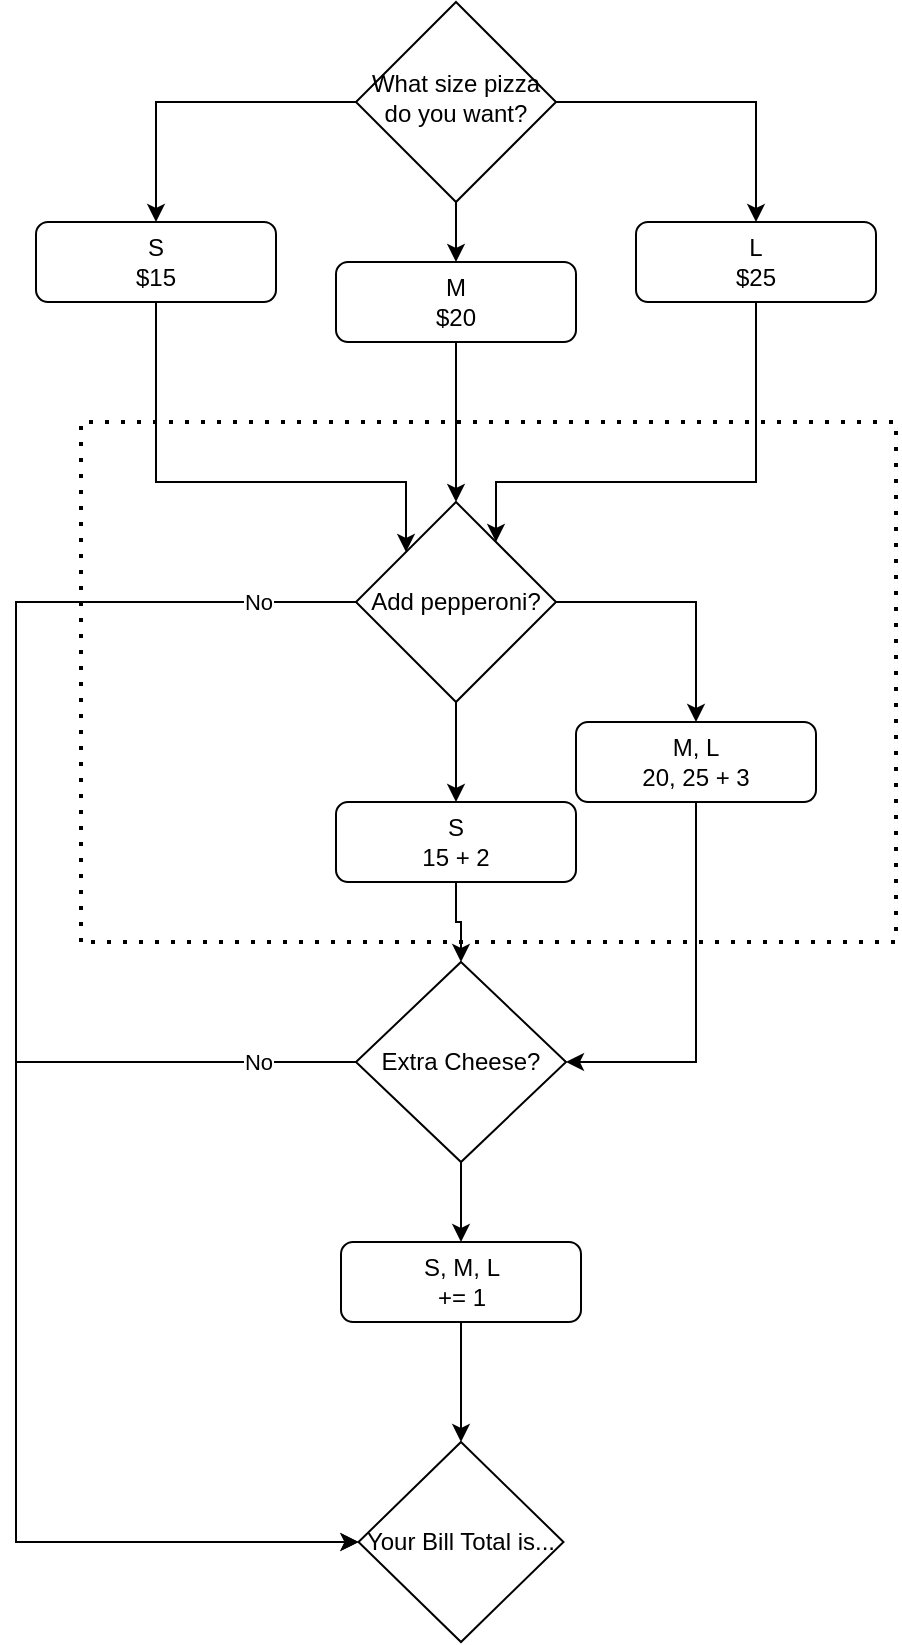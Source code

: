 <mxfile version="21.0.10" type="github">
  <diagram id="C5RBs43oDa-KdzZeNtuy" name="Page-1">
    <mxGraphModel dx="434" dy="525" grid="1" gridSize="10" guides="1" tooltips="1" connect="1" arrows="1" fold="1" page="1" pageScale="1" pageWidth="827" pageHeight="1169" math="0" shadow="0">
      <root>
        <mxCell id="WIyWlLk6GJQsqaUBKTNV-0" />
        <mxCell id="WIyWlLk6GJQsqaUBKTNV-1" parent="WIyWlLk6GJQsqaUBKTNV-0" />
        <mxCell id="lx0TVagH5dJnDd17DAbc-10" style="edgeStyle=orthogonalEdgeStyle;rounded=0;orthogonalLoop=1;jettySize=auto;html=1;entryX=0.5;entryY=0;entryDx=0;entryDy=0;" edge="1" parent="WIyWlLk6GJQsqaUBKTNV-1" source="WIyWlLk6GJQsqaUBKTNV-3" target="lx0TVagH5dJnDd17DAbc-6">
          <mxGeometry relative="1" as="geometry" />
        </mxCell>
        <mxCell id="WIyWlLk6GJQsqaUBKTNV-3" value="M&lt;br&gt;$20" style="rounded=1;whiteSpace=wrap;html=1;fontSize=12;glass=0;strokeWidth=1;shadow=0;" parent="WIyWlLk6GJQsqaUBKTNV-1" vertex="1">
          <mxGeometry x="320" y="150" width="120" height="40" as="geometry" />
        </mxCell>
        <mxCell id="lx0TVagH5dJnDd17DAbc-2" style="edgeStyle=orthogonalEdgeStyle;rounded=0;orthogonalLoop=1;jettySize=auto;html=1;exitX=0;exitY=0.5;exitDx=0;exitDy=0;entryX=0.5;entryY=0;entryDx=0;entryDy=0;" edge="1" parent="WIyWlLk6GJQsqaUBKTNV-1" source="WIyWlLk6GJQsqaUBKTNV-6" target="lx0TVagH5dJnDd17DAbc-0">
          <mxGeometry relative="1" as="geometry" />
        </mxCell>
        <mxCell id="lx0TVagH5dJnDd17DAbc-4" style="edgeStyle=orthogonalEdgeStyle;rounded=0;orthogonalLoop=1;jettySize=auto;html=1;exitX=1;exitY=0.5;exitDx=0;exitDy=0;entryX=0.5;entryY=0;entryDx=0;entryDy=0;" edge="1" parent="WIyWlLk6GJQsqaUBKTNV-1" source="WIyWlLk6GJQsqaUBKTNV-6" target="WIyWlLk6GJQsqaUBKTNV-7">
          <mxGeometry relative="1" as="geometry" />
        </mxCell>
        <mxCell id="lx0TVagH5dJnDd17DAbc-5" style="edgeStyle=orthogonalEdgeStyle;rounded=0;orthogonalLoop=1;jettySize=auto;html=1;entryX=0.5;entryY=0;entryDx=0;entryDy=0;" edge="1" parent="WIyWlLk6GJQsqaUBKTNV-1" source="WIyWlLk6GJQsqaUBKTNV-6" target="WIyWlLk6GJQsqaUBKTNV-3">
          <mxGeometry relative="1" as="geometry" />
        </mxCell>
        <mxCell id="WIyWlLk6GJQsqaUBKTNV-6" value="What size pizza do you want?" style="rhombus;whiteSpace=wrap;html=1;shadow=0;fontFamily=Helvetica;fontSize=12;align=center;strokeWidth=1;spacing=6;spacingTop=-4;" parent="WIyWlLk6GJQsqaUBKTNV-1" vertex="1">
          <mxGeometry x="330" y="20" width="100" height="100" as="geometry" />
        </mxCell>
        <mxCell id="lx0TVagH5dJnDd17DAbc-8" style="edgeStyle=orthogonalEdgeStyle;rounded=0;orthogonalLoop=1;jettySize=auto;html=1;" edge="1" parent="WIyWlLk6GJQsqaUBKTNV-1" source="WIyWlLk6GJQsqaUBKTNV-7" target="lx0TVagH5dJnDd17DAbc-6">
          <mxGeometry relative="1" as="geometry">
            <Array as="points">
              <mxPoint x="530" y="260" />
              <mxPoint x="400" y="260" />
            </Array>
          </mxGeometry>
        </mxCell>
        <mxCell id="WIyWlLk6GJQsqaUBKTNV-7" value="L&lt;br&gt;$25" style="rounded=1;whiteSpace=wrap;html=1;fontSize=12;glass=0;strokeWidth=1;shadow=0;" parent="WIyWlLk6GJQsqaUBKTNV-1" vertex="1">
          <mxGeometry x="470" y="130" width="120" height="40" as="geometry" />
        </mxCell>
        <mxCell id="lx0TVagH5dJnDd17DAbc-9" style="edgeStyle=orthogonalEdgeStyle;rounded=0;orthogonalLoop=1;jettySize=auto;html=1;entryX=0;entryY=0;entryDx=0;entryDy=0;" edge="1" parent="WIyWlLk6GJQsqaUBKTNV-1" source="lx0TVagH5dJnDd17DAbc-0" target="lx0TVagH5dJnDd17DAbc-6">
          <mxGeometry relative="1" as="geometry">
            <Array as="points">
              <mxPoint x="230" y="260" />
              <mxPoint x="355" y="260" />
            </Array>
          </mxGeometry>
        </mxCell>
        <mxCell id="lx0TVagH5dJnDd17DAbc-0" value="S&lt;br&gt;$15" style="rounded=1;whiteSpace=wrap;html=1;" vertex="1" parent="WIyWlLk6GJQsqaUBKTNV-1">
          <mxGeometry x="170" y="130" width="120" height="40" as="geometry" />
        </mxCell>
        <mxCell id="lx0TVagH5dJnDd17DAbc-16" style="edgeStyle=orthogonalEdgeStyle;rounded=0;orthogonalLoop=1;jettySize=auto;html=1;exitX=1;exitY=0.5;exitDx=0;exitDy=0;entryX=0.5;entryY=0;entryDx=0;entryDy=0;" edge="1" parent="WIyWlLk6GJQsqaUBKTNV-1" source="lx0TVagH5dJnDd17DAbc-6" target="lx0TVagH5dJnDd17DAbc-12">
          <mxGeometry relative="1" as="geometry" />
        </mxCell>
        <mxCell id="lx0TVagH5dJnDd17DAbc-25" style="edgeStyle=orthogonalEdgeStyle;rounded=0;orthogonalLoop=1;jettySize=auto;html=1;entryX=0.5;entryY=0;entryDx=0;entryDy=0;" edge="1" parent="WIyWlLk6GJQsqaUBKTNV-1" source="lx0TVagH5dJnDd17DAbc-6" target="lx0TVagH5dJnDd17DAbc-11">
          <mxGeometry relative="1" as="geometry" />
        </mxCell>
        <mxCell id="lx0TVagH5dJnDd17DAbc-31" value="No" style="edgeStyle=orthogonalEdgeStyle;rounded=0;orthogonalLoop=1;jettySize=auto;html=1;exitX=0;exitY=0.5;exitDx=0;exitDy=0;entryX=0;entryY=0.5;entryDx=0;entryDy=0;" edge="1" parent="WIyWlLk6GJQsqaUBKTNV-1" source="lx0TVagH5dJnDd17DAbc-6" target="lx0TVagH5dJnDd17DAbc-29">
          <mxGeometry x="-0.878" relative="1" as="geometry">
            <mxPoint x="330" y="830" as="targetPoint" />
            <Array as="points">
              <mxPoint x="160" y="320" />
              <mxPoint x="160" y="790" />
            </Array>
            <mxPoint as="offset" />
          </mxGeometry>
        </mxCell>
        <mxCell id="lx0TVagH5dJnDd17DAbc-6" value="Add pepperoni?" style="rhombus;whiteSpace=wrap;html=1;" vertex="1" parent="WIyWlLk6GJQsqaUBKTNV-1">
          <mxGeometry x="330" y="270" width="100" height="100" as="geometry" />
        </mxCell>
        <mxCell id="lx0TVagH5dJnDd17DAbc-34" style="edgeStyle=orthogonalEdgeStyle;rounded=0;orthogonalLoop=1;jettySize=auto;html=1;entryX=0.5;entryY=0;entryDx=0;entryDy=0;" edge="1" parent="WIyWlLk6GJQsqaUBKTNV-1" source="lx0TVagH5dJnDd17DAbc-11" target="lx0TVagH5dJnDd17DAbc-19">
          <mxGeometry relative="1" as="geometry" />
        </mxCell>
        <mxCell id="lx0TVagH5dJnDd17DAbc-11" value="S&lt;br&gt;15 + 2" style="rounded=1;whiteSpace=wrap;html=1;" vertex="1" parent="WIyWlLk6GJQsqaUBKTNV-1">
          <mxGeometry x="320" y="420" width="120" height="40" as="geometry" />
        </mxCell>
        <mxCell id="lx0TVagH5dJnDd17DAbc-35" style="edgeStyle=orthogonalEdgeStyle;rounded=0;orthogonalLoop=1;jettySize=auto;html=1;entryX=1;entryY=0.5;entryDx=0;entryDy=0;" edge="1" parent="WIyWlLk6GJQsqaUBKTNV-1" source="lx0TVagH5dJnDd17DAbc-12" target="lx0TVagH5dJnDd17DAbc-19">
          <mxGeometry relative="1" as="geometry">
            <Array as="points">
              <mxPoint x="500" y="550" />
            </Array>
          </mxGeometry>
        </mxCell>
        <mxCell id="lx0TVagH5dJnDd17DAbc-12" value="M, L&lt;br&gt;20, 25 + 3" style="rounded=1;whiteSpace=wrap;html=1;" vertex="1" parent="WIyWlLk6GJQsqaUBKTNV-1">
          <mxGeometry x="440" y="380" width="120" height="40" as="geometry" />
        </mxCell>
        <mxCell id="lx0TVagH5dJnDd17DAbc-18" value="" style="endArrow=none;dashed=1;html=1;dashPattern=1 3;strokeWidth=2;rounded=0;" edge="1" parent="WIyWlLk6GJQsqaUBKTNV-1">
          <mxGeometry width="50" height="50" relative="1" as="geometry">
            <mxPoint x="192.5" y="490" as="sourcePoint" />
            <mxPoint x="192.5" y="490" as="targetPoint" />
            <Array as="points">
              <mxPoint x="192.5" y="230" />
              <mxPoint x="382.5" y="230" />
              <mxPoint x="600" y="230" />
              <mxPoint x="600" y="360" />
              <mxPoint x="600" y="490" />
            </Array>
          </mxGeometry>
        </mxCell>
        <mxCell id="lx0TVagH5dJnDd17DAbc-27" style="edgeStyle=orthogonalEdgeStyle;rounded=0;orthogonalLoop=1;jettySize=auto;html=1;exitX=0.5;exitY=1;exitDx=0;exitDy=0;" edge="1" parent="WIyWlLk6GJQsqaUBKTNV-1" source="lx0TVagH5dJnDd17DAbc-19" target="lx0TVagH5dJnDd17DAbc-20">
          <mxGeometry relative="1" as="geometry" />
        </mxCell>
        <mxCell id="lx0TVagH5dJnDd17DAbc-30" value="No" style="edgeStyle=orthogonalEdgeStyle;rounded=0;orthogonalLoop=1;jettySize=auto;html=1;exitX=0;exitY=0.5;exitDx=0;exitDy=0;entryX=0;entryY=0.5;entryDx=0;entryDy=0;" edge="1" parent="WIyWlLk6GJQsqaUBKTNV-1" source="lx0TVagH5dJnDd17DAbc-19" target="lx0TVagH5dJnDd17DAbc-29">
          <mxGeometry x="-0.83" relative="1" as="geometry">
            <Array as="points">
              <mxPoint x="160" y="550" />
              <mxPoint x="160" y="790" />
            </Array>
            <mxPoint as="offset" />
          </mxGeometry>
        </mxCell>
        <mxCell id="lx0TVagH5dJnDd17DAbc-19" value="Extra Cheese?" style="rhombus;whiteSpace=wrap;html=1;" vertex="1" parent="WIyWlLk6GJQsqaUBKTNV-1">
          <mxGeometry x="330" y="500" width="105" height="100" as="geometry" />
        </mxCell>
        <mxCell id="lx0TVagH5dJnDd17DAbc-32" style="edgeStyle=orthogonalEdgeStyle;rounded=0;orthogonalLoop=1;jettySize=auto;html=1;exitX=0.5;exitY=1;exitDx=0;exitDy=0;entryX=0.5;entryY=0;entryDx=0;entryDy=0;" edge="1" parent="WIyWlLk6GJQsqaUBKTNV-1" source="lx0TVagH5dJnDd17DAbc-20" target="lx0TVagH5dJnDd17DAbc-29">
          <mxGeometry relative="1" as="geometry" />
        </mxCell>
        <mxCell id="lx0TVagH5dJnDd17DAbc-20" value="S, M, L&lt;br&gt;+= 1" style="rounded=1;whiteSpace=wrap;html=1;" vertex="1" parent="WIyWlLk6GJQsqaUBKTNV-1">
          <mxGeometry x="322.5" y="640" width="120" height="40" as="geometry" />
        </mxCell>
        <mxCell id="lx0TVagH5dJnDd17DAbc-29" value="Your Bill Total is..." style="rhombus;whiteSpace=wrap;html=1;" vertex="1" parent="WIyWlLk6GJQsqaUBKTNV-1">
          <mxGeometry x="331.25" y="740" width="102.5" height="100" as="geometry" />
        </mxCell>
      </root>
    </mxGraphModel>
  </diagram>
</mxfile>
